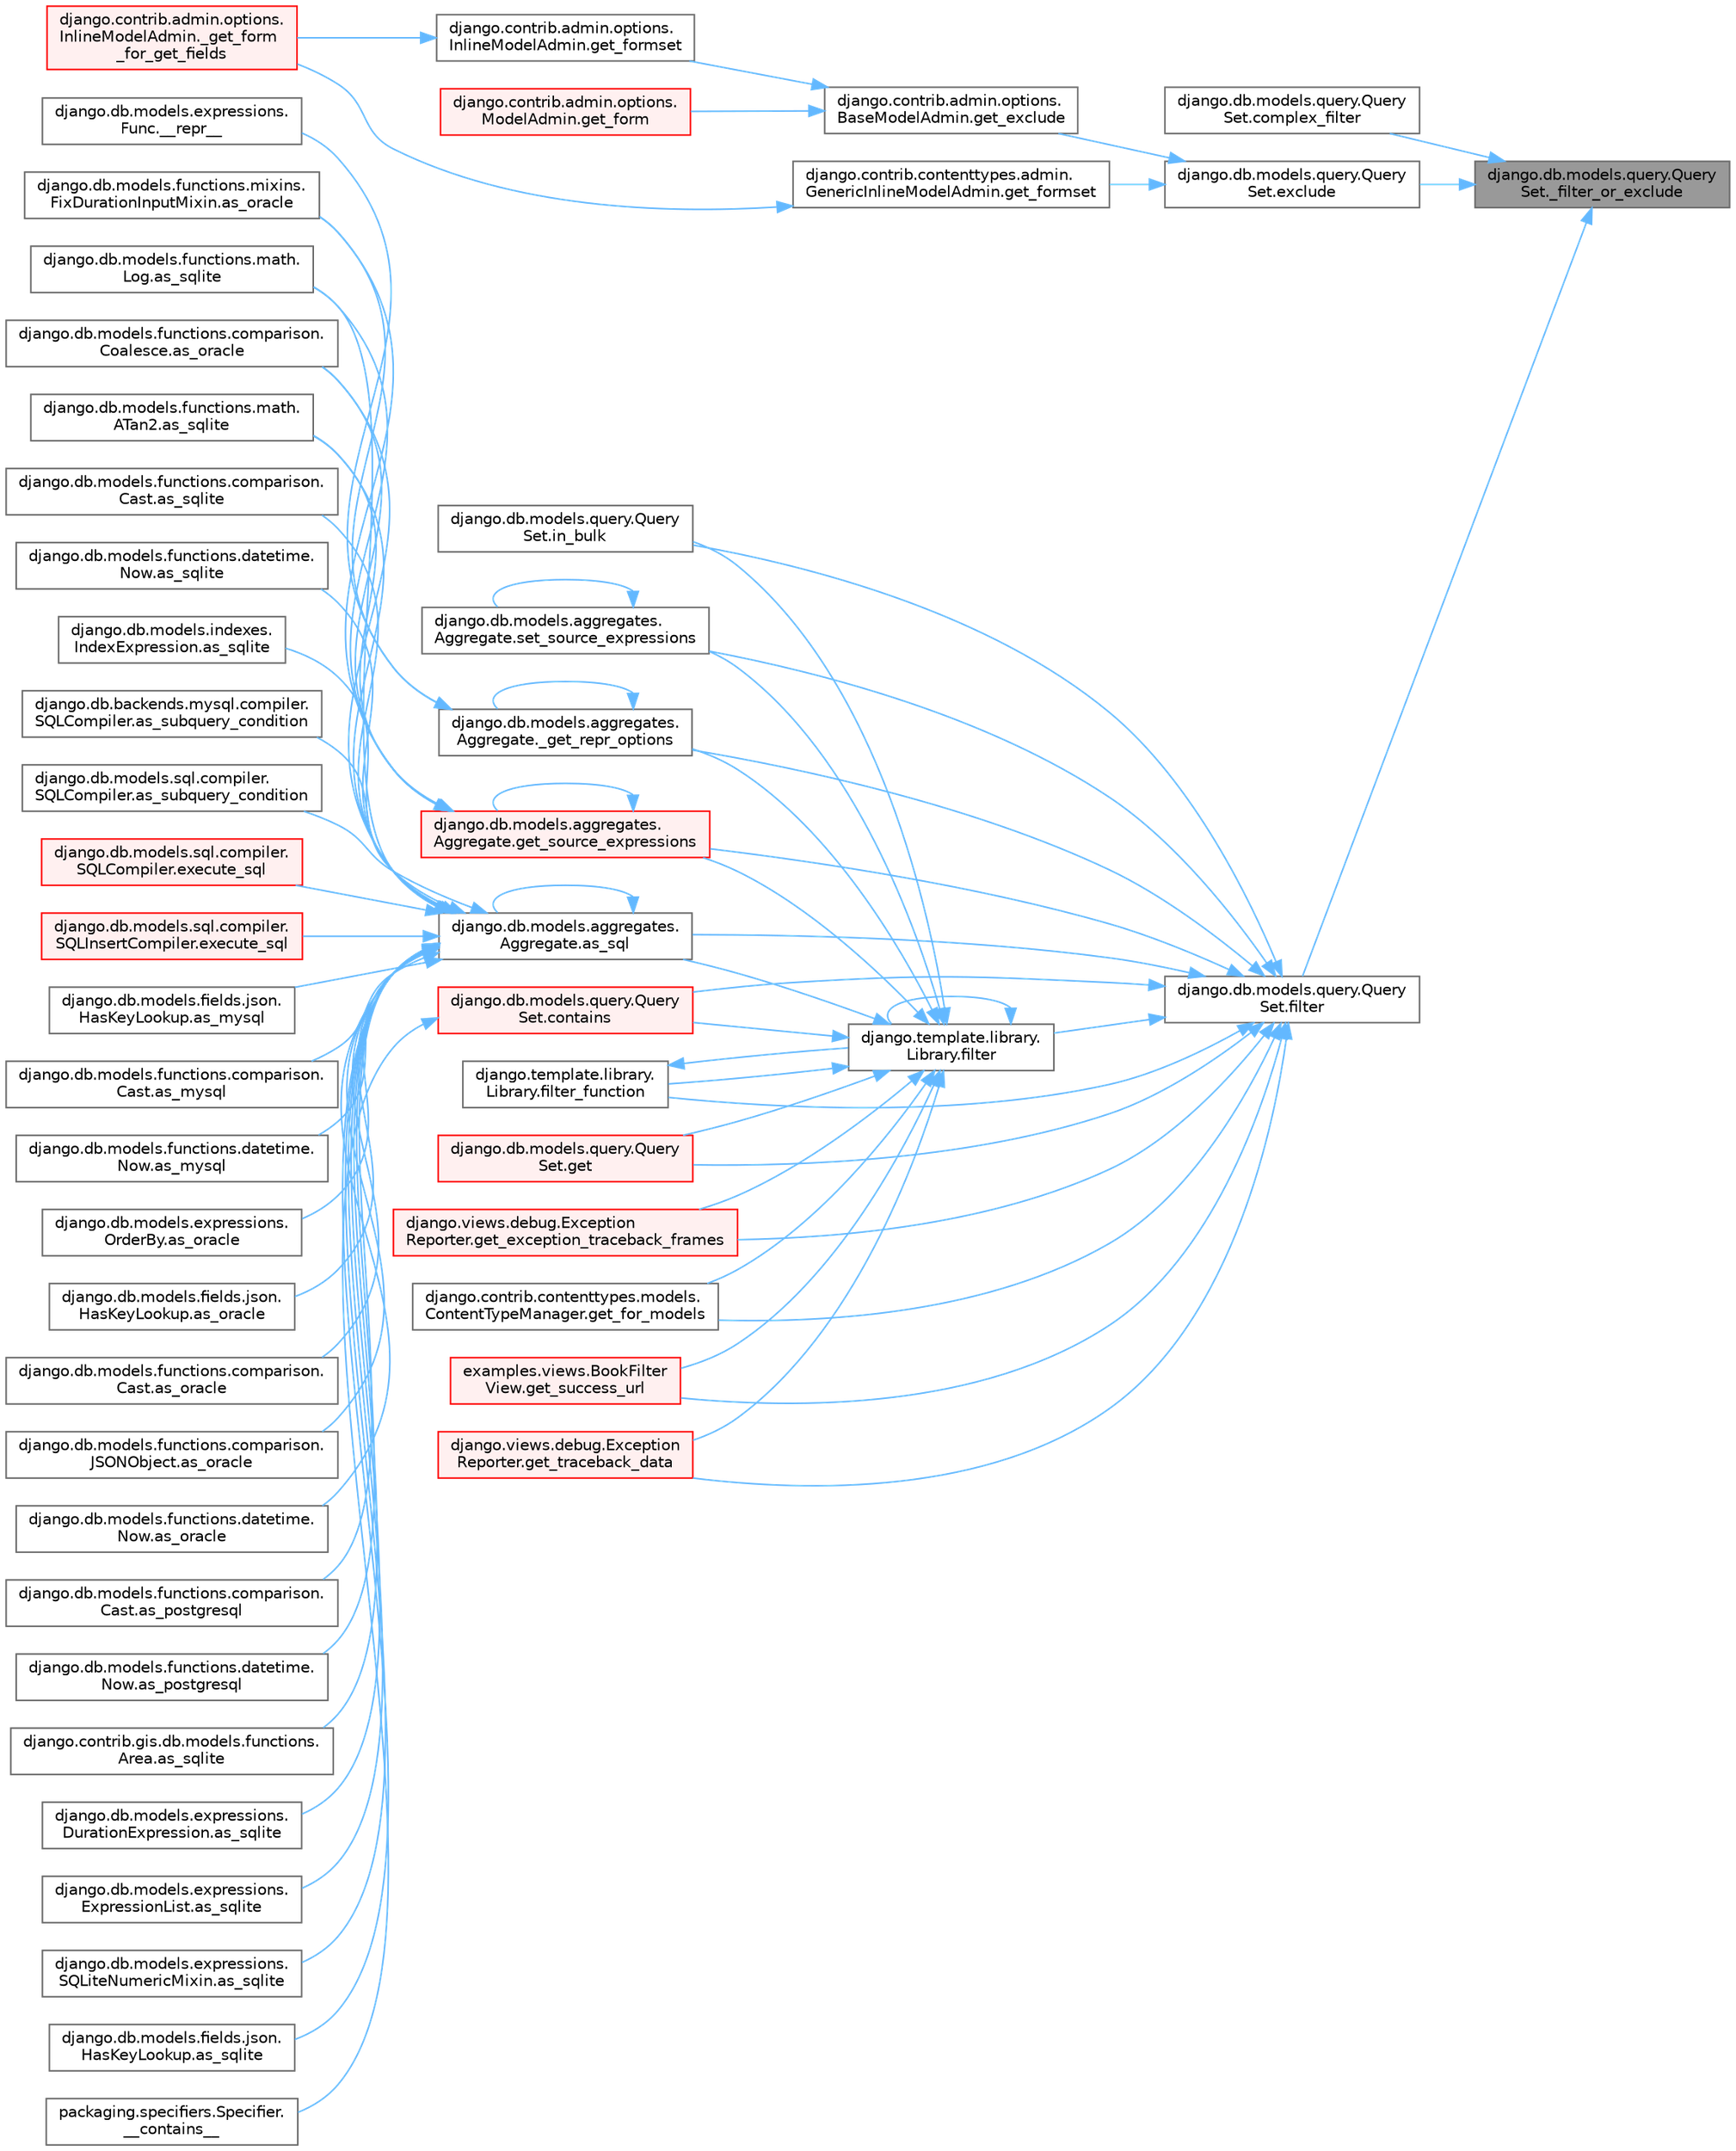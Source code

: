 digraph "django.db.models.query.QuerySet._filter_or_exclude"
{
 // LATEX_PDF_SIZE
  bgcolor="transparent";
  edge [fontname=Helvetica,fontsize=10,labelfontname=Helvetica,labelfontsize=10];
  node [fontname=Helvetica,fontsize=10,shape=box,height=0.2,width=0.4];
  rankdir="RL";
  Node1 [id="Node000001",label="django.db.models.query.Query\lSet._filter_or_exclude",height=0.2,width=0.4,color="gray40", fillcolor="grey60", style="filled", fontcolor="black",tooltip=" "];
  Node1 -> Node2 [id="edge1_Node000001_Node000002",dir="back",color="steelblue1",style="solid",tooltip=" "];
  Node2 [id="Node000002",label="django.db.models.query.Query\lSet.complex_filter",height=0.2,width=0.4,color="grey40", fillcolor="white", style="filled",URL="$classdjango_1_1db_1_1models_1_1query_1_1_query_set.html#a131609a0e00905cd06aff1c46b4fe547",tooltip=" "];
  Node1 -> Node3 [id="edge2_Node000001_Node000003",dir="back",color="steelblue1",style="solid",tooltip=" "];
  Node3 [id="Node000003",label="django.db.models.query.Query\lSet.exclude",height=0.2,width=0.4,color="grey40", fillcolor="white", style="filled",URL="$classdjango_1_1db_1_1models_1_1query_1_1_query_set.html#ac56369b510c6880e0ff5bccd3789b76d",tooltip=" "];
  Node3 -> Node4 [id="edge3_Node000003_Node000004",dir="back",color="steelblue1",style="solid",tooltip=" "];
  Node4 [id="Node000004",label="django.contrib.admin.options.\lBaseModelAdmin.get_exclude",height=0.2,width=0.4,color="grey40", fillcolor="white", style="filled",URL="$classdjango_1_1contrib_1_1admin_1_1options_1_1_base_model_admin.html#a6c5f68d5829a50c98bd7d0ec262126cd",tooltip=" "];
  Node4 -> Node5 [id="edge4_Node000004_Node000005",dir="back",color="steelblue1",style="solid",tooltip=" "];
  Node5 [id="Node000005",label="django.contrib.admin.options.\lModelAdmin.get_form",height=0.2,width=0.4,color="red", fillcolor="#FFF0F0", style="filled",URL="$classdjango_1_1contrib_1_1admin_1_1options_1_1_model_admin.html#a57f87fb2bbbe6d71b86dee23eff86522",tooltip=" "];
  Node4 -> Node13 [id="edge5_Node000004_Node000013",dir="back",color="steelblue1",style="solid",tooltip=" "];
  Node13 [id="Node000013",label="django.contrib.admin.options.\lInlineModelAdmin.get_formset",height=0.2,width=0.4,color="grey40", fillcolor="white", style="filled",URL="$classdjango_1_1contrib_1_1admin_1_1options_1_1_inline_model_admin.html#a391c560136f82cf615f7b8b449ddc9cc",tooltip=" "];
  Node13 -> Node14 [id="edge6_Node000013_Node000014",dir="back",color="steelblue1",style="solid",tooltip=" "];
  Node14 [id="Node000014",label="django.contrib.admin.options.\lInlineModelAdmin._get_form\l_for_get_fields",height=0.2,width=0.4,color="red", fillcolor="#FFF0F0", style="filled",URL="$classdjango_1_1contrib_1_1admin_1_1options_1_1_inline_model_admin.html#a5d25291382a2475075ca69eb48c962d3",tooltip=" "];
  Node3 -> Node15 [id="edge7_Node000003_Node000015",dir="back",color="steelblue1",style="solid",tooltip=" "];
  Node15 [id="Node000015",label="django.contrib.contenttypes.admin.\lGenericInlineModelAdmin.get_formset",height=0.2,width=0.4,color="grey40", fillcolor="white", style="filled",URL="$classdjango_1_1contrib_1_1contenttypes_1_1admin_1_1_generic_inline_model_admin.html#a5a66cc2688b838a4e851627f20e34949",tooltip=" "];
  Node15 -> Node14 [id="edge8_Node000015_Node000014",dir="back",color="steelblue1",style="solid",tooltip=" "];
  Node1 -> Node3182 [id="edge9_Node000001_Node003182",dir="back",color="steelblue1",style="solid",tooltip=" "];
  Node3182 [id="Node003182",label="django.db.models.query.Query\lSet.filter",height=0.2,width=0.4,color="grey40", fillcolor="white", style="filled",URL="$classdjango_1_1db_1_1models_1_1query_1_1_query_set.html#a9c23f79ac5a5310d628b025b5ab7b7c5",tooltip=" "];
  Node3182 -> Node2594 [id="edge10_Node003182_Node002594",dir="back",color="steelblue1",style="solid",tooltip=" "];
  Node2594 [id="Node002594",label="django.db.models.aggregates.\lAggregate._get_repr_options",height=0.2,width=0.4,color="grey40", fillcolor="white", style="filled",URL="$classdjango_1_1db_1_1models_1_1aggregates_1_1_aggregate.html#a9256cb09b47d2922447ef2d7e78a9cc7",tooltip=" "];
  Node2594 -> Node2595 [id="edge11_Node002594_Node002595",dir="back",color="steelblue1",style="solid",tooltip=" "];
  Node2595 [id="Node002595",label="django.db.models.expressions.\lFunc.__repr__",height=0.2,width=0.4,color="grey40", fillcolor="white", style="filled",URL="$classdjango_1_1db_1_1models_1_1expressions_1_1_func.html#ad1ef3800339ee0fc7cb10de00f83dc79",tooltip=" "];
  Node2594 -> Node2594 [id="edge12_Node002594_Node002594",dir="back",color="steelblue1",style="solid",tooltip=" "];
  Node2594 -> Node941 [id="edge13_Node002594_Node000941",dir="back",color="steelblue1",style="solid",tooltip=" "];
  Node941 [id="Node000941",label="django.db.models.functions.mixins.\lFixDurationInputMixin.as_oracle",height=0.2,width=0.4,color="grey40", fillcolor="white", style="filled",URL="$classdjango_1_1db_1_1models_1_1functions_1_1mixins_1_1_fix_duration_input_mixin.html#a2e5d6957724a89d03541cc897b6e6e53",tooltip=" "];
  Node3182 -> Node361 [id="edge14_Node003182_Node000361",dir="back",color="steelblue1",style="solid",tooltip=" "];
  Node361 [id="Node000361",label="django.db.models.aggregates.\lAggregate.as_sql",height=0.2,width=0.4,color="grey40", fillcolor="white", style="filled",URL="$classdjango_1_1db_1_1models_1_1aggregates_1_1_aggregate.html#aeb213202f480fabf5956d513efab08d6",tooltip=" "];
  Node361 -> Node335 [id="edge15_Node000361_Node000335",dir="back",color="steelblue1",style="solid",tooltip=" "];
  Node335 [id="Node000335",label="django.db.models.fields.json.\lHasKeyLookup.as_mysql",height=0.2,width=0.4,color="grey40", fillcolor="white", style="filled",URL="$classdjango_1_1db_1_1models_1_1fields_1_1json_1_1_has_key_lookup.html#a10f67427287f2c0ea32513ca6f481e96",tooltip=" "];
  Node361 -> Node336 [id="edge16_Node000361_Node000336",dir="back",color="steelblue1",style="solid",tooltip=" "];
  Node336 [id="Node000336",label="django.db.models.functions.comparison.\lCast.as_mysql",height=0.2,width=0.4,color="grey40", fillcolor="white", style="filled",URL="$classdjango_1_1db_1_1models_1_1functions_1_1comparison_1_1_cast.html#a447737891e955909c6a381529a67a84e",tooltip=" "];
  Node361 -> Node337 [id="edge17_Node000361_Node000337",dir="back",color="steelblue1",style="solid",tooltip=" "];
  Node337 [id="Node000337",label="django.db.models.functions.datetime.\lNow.as_mysql",height=0.2,width=0.4,color="grey40", fillcolor="white", style="filled",URL="$classdjango_1_1db_1_1models_1_1functions_1_1datetime_1_1_now.html#a070a9334fb198086c0c4e96e9725d92b",tooltip=" "];
  Node361 -> Node327 [id="edge18_Node000361_Node000327",dir="back",color="steelblue1",style="solid",tooltip=" "];
  Node327 [id="Node000327",label="django.db.models.expressions.\lOrderBy.as_oracle",height=0.2,width=0.4,color="grey40", fillcolor="white", style="filled",URL="$classdjango_1_1db_1_1models_1_1expressions_1_1_order_by.html#af9b6ede9b0df85d6bcf54f983b3a8f6a",tooltip=" "];
  Node361 -> Node338 [id="edge19_Node000361_Node000338",dir="back",color="steelblue1",style="solid",tooltip=" "];
  Node338 [id="Node000338",label="django.db.models.fields.json.\lHasKeyLookup.as_oracle",height=0.2,width=0.4,color="grey40", fillcolor="white", style="filled",URL="$classdjango_1_1db_1_1models_1_1fields_1_1json_1_1_has_key_lookup.html#afbb88aa4fb23b3ec3acdc695c2f52398",tooltip=" "];
  Node361 -> Node339 [id="edge20_Node000361_Node000339",dir="back",color="steelblue1",style="solid",tooltip=" "];
  Node339 [id="Node000339",label="django.db.models.functions.comparison.\lCast.as_oracle",height=0.2,width=0.4,color="grey40", fillcolor="white", style="filled",URL="$classdjango_1_1db_1_1models_1_1functions_1_1comparison_1_1_cast.html#ad466cd7ca85dc257d9e2718f41a263ec",tooltip=" "];
  Node361 -> Node328 [id="edge21_Node000361_Node000328",dir="back",color="steelblue1",style="solid",tooltip=" "];
  Node328 [id="Node000328",label="django.db.models.functions.comparison.\lCoalesce.as_oracle",height=0.2,width=0.4,color="grey40", fillcolor="white", style="filled",URL="$classdjango_1_1db_1_1models_1_1functions_1_1comparison_1_1_coalesce.html#a1bbeea180ef3ef4d8ba5d51d33d6ef85",tooltip=" "];
  Node361 -> Node340 [id="edge22_Node000361_Node000340",dir="back",color="steelblue1",style="solid",tooltip=" "];
  Node340 [id="Node000340",label="django.db.models.functions.comparison.\lJSONObject.as_oracle",height=0.2,width=0.4,color="grey40", fillcolor="white", style="filled",URL="$classdjango_1_1db_1_1models_1_1functions_1_1comparison_1_1_j_s_o_n_object.html#a4b4fa1161d27b0a9bbbdd0370e9af364",tooltip=" "];
  Node361 -> Node341 [id="edge23_Node000361_Node000341",dir="back",color="steelblue1",style="solid",tooltip=" "];
  Node341 [id="Node000341",label="django.db.models.functions.datetime.\lNow.as_oracle",height=0.2,width=0.4,color="grey40", fillcolor="white", style="filled",URL="$classdjango_1_1db_1_1models_1_1functions_1_1datetime_1_1_now.html#ad5e1ae918a5c4d39f675f98280440538",tooltip=" "];
  Node361 -> Node342 [id="edge24_Node000361_Node000342",dir="back",color="steelblue1",style="solid",tooltip=" "];
  Node342 [id="Node000342",label="django.db.models.functions.comparison.\lCast.as_postgresql",height=0.2,width=0.4,color="grey40", fillcolor="white", style="filled",URL="$classdjango_1_1db_1_1models_1_1functions_1_1comparison_1_1_cast.html#ae51aa6aa6fe8ca7064d8bca2f8e05188",tooltip=" "];
  Node361 -> Node343 [id="edge25_Node000361_Node000343",dir="back",color="steelblue1",style="solid",tooltip=" "];
  Node343 [id="Node000343",label="django.db.models.functions.datetime.\lNow.as_postgresql",height=0.2,width=0.4,color="grey40", fillcolor="white", style="filled",URL="$classdjango_1_1db_1_1models_1_1functions_1_1datetime_1_1_now.html#af1402a88867fc6d69f3f56f655f37fca",tooltip=" "];
  Node361 -> Node361 [id="edge26_Node000361_Node000361",dir="back",color="steelblue1",style="solid",tooltip=" "];
  Node361 -> Node344 [id="edge27_Node000361_Node000344",dir="back",color="steelblue1",style="solid",tooltip=" "];
  Node344 [id="Node000344",label="django.contrib.gis.db.models.functions.\lArea.as_sqlite",height=0.2,width=0.4,color="grey40", fillcolor="white", style="filled",URL="$classdjango_1_1contrib_1_1gis_1_1db_1_1models_1_1functions_1_1_area.html#ab8bfa3d35d4368e04318069dd28bd2ca",tooltip=" "];
  Node361 -> Node345 [id="edge28_Node000361_Node000345",dir="back",color="steelblue1",style="solid",tooltip=" "];
  Node345 [id="Node000345",label="django.db.models.expressions.\lDurationExpression.as_sqlite",height=0.2,width=0.4,color="grey40", fillcolor="white", style="filled",URL="$classdjango_1_1db_1_1models_1_1expressions_1_1_duration_expression.html#a5f33f70ca03904ce9b2e9824652e9fff",tooltip=" "];
  Node361 -> Node346 [id="edge29_Node000361_Node000346",dir="back",color="steelblue1",style="solid",tooltip=" "];
  Node346 [id="Node000346",label="django.db.models.expressions.\lExpressionList.as_sqlite",height=0.2,width=0.4,color="grey40", fillcolor="white", style="filled",URL="$classdjango_1_1db_1_1models_1_1expressions_1_1_expression_list.html#ae577275a98dec786535830e8d24aa13e",tooltip=" "];
  Node361 -> Node347 [id="edge30_Node000361_Node000347",dir="back",color="steelblue1",style="solid",tooltip=" "];
  Node347 [id="Node000347",label="django.db.models.expressions.\lSQLiteNumericMixin.as_sqlite",height=0.2,width=0.4,color="grey40", fillcolor="white", style="filled",URL="$classdjango_1_1db_1_1models_1_1expressions_1_1_s_q_lite_numeric_mixin.html#a7c649b97074b00e095c4ee2b3bc62482",tooltip=" "];
  Node361 -> Node348 [id="edge31_Node000361_Node000348",dir="back",color="steelblue1",style="solid",tooltip=" "];
  Node348 [id="Node000348",label="django.db.models.fields.json.\lHasKeyLookup.as_sqlite",height=0.2,width=0.4,color="grey40", fillcolor="white", style="filled",URL="$classdjango_1_1db_1_1models_1_1fields_1_1json_1_1_has_key_lookup.html#aaa01efd0fa197e203c40f6f05b000141",tooltip=" "];
  Node361 -> Node349 [id="edge32_Node000361_Node000349",dir="back",color="steelblue1",style="solid",tooltip=" "];
  Node349 [id="Node000349",label="django.db.models.functions.comparison.\lCast.as_sqlite",height=0.2,width=0.4,color="grey40", fillcolor="white", style="filled",URL="$classdjango_1_1db_1_1models_1_1functions_1_1comparison_1_1_cast.html#a1943b51797a168ff6a3ad37005086d8c",tooltip=" "];
  Node361 -> Node350 [id="edge33_Node000361_Node000350",dir="back",color="steelblue1",style="solid",tooltip=" "];
  Node350 [id="Node000350",label="django.db.models.functions.datetime.\lNow.as_sqlite",height=0.2,width=0.4,color="grey40", fillcolor="white", style="filled",URL="$classdjango_1_1db_1_1models_1_1functions_1_1datetime_1_1_now.html#a5525700866738572645141dd6f2ef41c",tooltip=" "];
  Node361 -> Node351 [id="edge34_Node000361_Node000351",dir="back",color="steelblue1",style="solid",tooltip=" "];
  Node351 [id="Node000351",label="django.db.models.functions.math.\lATan2.as_sqlite",height=0.2,width=0.4,color="grey40", fillcolor="white", style="filled",URL="$classdjango_1_1db_1_1models_1_1functions_1_1math_1_1_a_tan2.html#ac343d11000341dfc431de19f416ea4b6",tooltip=" "];
  Node361 -> Node352 [id="edge35_Node000361_Node000352",dir="back",color="steelblue1",style="solid",tooltip=" "];
  Node352 [id="Node000352",label="django.db.models.functions.math.\lLog.as_sqlite",height=0.2,width=0.4,color="grey40", fillcolor="white", style="filled",URL="$classdjango_1_1db_1_1models_1_1functions_1_1math_1_1_log.html#afcc146563033738d87dd1dc17d005111",tooltip=" "];
  Node361 -> Node353 [id="edge36_Node000361_Node000353",dir="back",color="steelblue1",style="solid",tooltip=" "];
  Node353 [id="Node000353",label="django.db.models.indexes.\lIndexExpression.as_sqlite",height=0.2,width=0.4,color="grey40", fillcolor="white", style="filled",URL="$classdjango_1_1db_1_1models_1_1indexes_1_1_index_expression.html#af6e5b161cb97d0b8bce944455e8e0d53",tooltip=" "];
  Node361 -> Node354 [id="edge37_Node000361_Node000354",dir="back",color="steelblue1",style="solid",tooltip=" "];
  Node354 [id="Node000354",label="django.db.backends.mysql.compiler.\lSQLCompiler.as_subquery_condition",height=0.2,width=0.4,color="grey40", fillcolor="white", style="filled",URL="$classdjango_1_1db_1_1backends_1_1mysql_1_1compiler_1_1_s_q_l_compiler.html#ab79da4712a24ed75ce13002a54fe8d46",tooltip=" "];
  Node361 -> Node355 [id="edge38_Node000361_Node000355",dir="back",color="steelblue1",style="solid",tooltip=" "];
  Node355 [id="Node000355",label="django.db.models.sql.compiler.\lSQLCompiler.as_subquery_condition",height=0.2,width=0.4,color="grey40", fillcolor="white", style="filled",URL="$classdjango_1_1db_1_1models_1_1sql_1_1compiler_1_1_s_q_l_compiler.html#a78bdce11e05140ed74db8f5463bedfce",tooltip=" "];
  Node361 -> Node356 [id="edge39_Node000361_Node000356",dir="back",color="steelblue1",style="solid",tooltip=" "];
  Node356 [id="Node000356",label="django.db.models.sql.compiler.\lSQLCompiler.execute_sql",height=0.2,width=0.4,color="red", fillcolor="#FFF0F0", style="filled",URL="$classdjango_1_1db_1_1models_1_1sql_1_1compiler_1_1_s_q_l_compiler.html#a07cbbc7958a72203f8ebe9ba29b9356f",tooltip=" "];
  Node361 -> Node360 [id="edge40_Node000361_Node000360",dir="back",color="steelblue1",style="solid",tooltip=" "];
  Node360 [id="Node000360",label="django.db.models.sql.compiler.\lSQLInsertCompiler.execute_sql",height=0.2,width=0.4,color="red", fillcolor="#FFF0F0", style="filled",URL="$classdjango_1_1db_1_1models_1_1sql_1_1compiler_1_1_s_q_l_insert_compiler.html#a59b977e6c439adafa1c3b0092dd7074f",tooltip=" "];
  Node3182 -> Node2596 [id="edge41_Node003182_Node002596",dir="back",color="steelblue1",style="solid",tooltip=" "];
  Node2596 [id="Node002596",label="django.db.models.query.Query\lSet.contains",height=0.2,width=0.4,color="red", fillcolor="#FFF0F0", style="filled",URL="$classdjango_1_1db_1_1models_1_1query_1_1_query_set.html#a242e569a4bce6723adc3e71fdc69b70f",tooltip=" "];
  Node2596 -> Node2597 [id="edge42_Node002596_Node002597",dir="back",color="steelblue1",style="solid",tooltip=" "];
  Node2597 [id="Node002597",label="packaging.specifiers.Specifier.\l__contains__",height=0.2,width=0.4,color="grey40", fillcolor="white", style="filled",URL="$classpackaging_1_1specifiers_1_1_specifier.html#adc6d0f14bb1eff89499eea42047f3ba1",tooltip=" "];
  Node3182 -> Node2606 [id="edge43_Node003182_Node002606",dir="back",color="steelblue1",style="solid",tooltip=" "];
  Node2606 [id="Node002606",label="django.template.library.\lLibrary.filter",height=0.2,width=0.4,color="grey40", fillcolor="white", style="filled",URL="$classdjango_1_1template_1_1library_1_1_library.html#ac67bb1211ffc0354d5bf33029a58aa43",tooltip=" "];
  Node2606 -> Node2594 [id="edge44_Node002606_Node002594",dir="back",color="steelblue1",style="solid",tooltip=" "];
  Node2606 -> Node361 [id="edge45_Node002606_Node000361",dir="back",color="steelblue1",style="solid",tooltip=" "];
  Node2606 -> Node2596 [id="edge46_Node002606_Node002596",dir="back",color="steelblue1",style="solid",tooltip=" "];
  Node2606 -> Node2606 [id="edge47_Node002606_Node002606",dir="back",color="steelblue1",style="solid",tooltip=" "];
  Node2606 -> Node2607 [id="edge48_Node002606_Node002607",dir="back",color="steelblue1",style="solid",tooltip=" "];
  Node2607 [id="Node002607",label="django.template.library.\lLibrary.filter_function",height=0.2,width=0.4,color="grey40", fillcolor="white", style="filled",URL="$classdjango_1_1template_1_1library_1_1_library.html#ac31ca4b9799430f0623aea9d177a04dc",tooltip=" "];
  Node2607 -> Node2606 [id="edge49_Node002607_Node002606",dir="back",color="steelblue1",style="solid",tooltip=" "];
  Node2606 -> Node2608 [id="edge50_Node002606_Node002608",dir="back",color="steelblue1",style="solid",tooltip=" "];
  Node2608 [id="Node002608",label="django.db.models.query.Query\lSet.get",height=0.2,width=0.4,color="red", fillcolor="#FFF0F0", style="filled",URL="$classdjango_1_1db_1_1models_1_1query_1_1_query_set.html#afe9afa909843984d4fa4c2555f0f1310",tooltip=" "];
  Node2606 -> Node2609 [id="edge51_Node002606_Node002609",dir="back",color="steelblue1",style="solid",tooltip=" "];
  Node2609 [id="Node002609",label="django.views.debug.Exception\lReporter.get_exception_traceback_frames",height=0.2,width=0.4,color="red", fillcolor="#FFF0F0", style="filled",URL="$classdjango_1_1views_1_1debug_1_1_exception_reporter.html#a326b08b3941038a5504f8e0a846bae68",tooltip=" "];
  Node2606 -> Node696 [id="edge52_Node002606_Node000696",dir="back",color="steelblue1",style="solid",tooltip=" "];
  Node696 [id="Node000696",label="django.contrib.contenttypes.models.\lContentTypeManager.get_for_models",height=0.2,width=0.4,color="grey40", fillcolor="white", style="filled",URL="$classdjango_1_1contrib_1_1contenttypes_1_1models_1_1_content_type_manager.html#a541a2e215680799739b6f8c1b19ddda4",tooltip=" "];
  Node2606 -> Node2611 [id="edge53_Node002606_Node002611",dir="back",color="steelblue1",style="solid",tooltip=" "];
  Node2611 [id="Node002611",label="django.db.models.aggregates.\lAggregate.get_source_expressions",height=0.2,width=0.4,color="red", fillcolor="#FFF0F0", style="filled",URL="$classdjango_1_1db_1_1models_1_1aggregates_1_1_aggregate.html#a4a47839518c013f780a931e4bcf2d4f1",tooltip=" "];
  Node2611 -> Node328 [id="edge54_Node002611_Node000328",dir="back",color="steelblue1",style="solid",tooltip=" "];
  Node2611 -> Node941 [id="edge55_Node002611_Node000941",dir="back",color="steelblue1",style="solid",tooltip=" "];
  Node2611 -> Node351 [id="edge56_Node002611_Node000351",dir="back",color="steelblue1",style="solid",tooltip=" "];
  Node2611 -> Node352 [id="edge57_Node002611_Node000352",dir="back",color="steelblue1",style="solid",tooltip=" "];
  Node2611 -> Node2611 [id="edge58_Node002611_Node002611",dir="back",color="steelblue1",style="solid",tooltip=" "];
  Node2606 -> Node2613 [id="edge59_Node002606_Node002613",dir="back",color="steelblue1",style="solid",tooltip=" "];
  Node2613 [id="Node002613",label="examples.views.BookFilter\lView.get_success_url",height=0.2,width=0.4,color="red", fillcolor="#FFF0F0", style="filled",URL="$classexamples_1_1views_1_1_book_filter_view.html#aa2850ac24b9acf2933ac3db160ee5a56",tooltip=" "];
  Node2606 -> Node138 [id="edge60_Node002606_Node000138",dir="back",color="steelblue1",style="solid",tooltip=" "];
  Node138 [id="Node000138",label="django.views.debug.Exception\lReporter.get_traceback_data",height=0.2,width=0.4,color="red", fillcolor="#FFF0F0", style="filled",URL="$classdjango_1_1views_1_1debug_1_1_exception_reporter.html#ada9d00ba4c901b186db405e92ebbc211",tooltip=" "];
  Node2606 -> Node2614 [id="edge61_Node002606_Node002614",dir="back",color="steelblue1",style="solid",tooltip=" "];
  Node2614 [id="Node002614",label="django.db.models.query.Query\lSet.in_bulk",height=0.2,width=0.4,color="grey40", fillcolor="white", style="filled",URL="$classdjango_1_1db_1_1models_1_1query_1_1_query_set.html#a5958a37586e4e5a39b6b2f8e3fa65d86",tooltip=" "];
  Node2606 -> Node2615 [id="edge62_Node002606_Node002615",dir="back",color="steelblue1",style="solid",tooltip=" "];
  Node2615 [id="Node002615",label="django.db.models.aggregates.\lAggregate.set_source_expressions",height=0.2,width=0.4,color="grey40", fillcolor="white", style="filled",URL="$classdjango_1_1db_1_1models_1_1aggregates_1_1_aggregate.html#ae123c87f582b2a3de60590013454b69f",tooltip=" "];
  Node2615 -> Node2615 [id="edge63_Node002615_Node002615",dir="back",color="steelblue1",style="solid",tooltip=" "];
  Node3182 -> Node2607 [id="edge64_Node003182_Node002607",dir="back",color="steelblue1",style="solid",tooltip=" "];
  Node3182 -> Node2608 [id="edge65_Node003182_Node002608",dir="back",color="steelblue1",style="solid",tooltip=" "];
  Node3182 -> Node2609 [id="edge66_Node003182_Node002609",dir="back",color="steelblue1",style="solid",tooltip=" "];
  Node3182 -> Node696 [id="edge67_Node003182_Node000696",dir="back",color="steelblue1",style="solid",tooltip=" "];
  Node3182 -> Node2611 [id="edge68_Node003182_Node002611",dir="back",color="steelblue1",style="solid",tooltip=" "];
  Node3182 -> Node2613 [id="edge69_Node003182_Node002613",dir="back",color="steelblue1",style="solid",tooltip=" "];
  Node3182 -> Node138 [id="edge70_Node003182_Node000138",dir="back",color="steelblue1",style="solid",tooltip=" "];
  Node3182 -> Node2614 [id="edge71_Node003182_Node002614",dir="back",color="steelblue1",style="solid",tooltip=" "];
  Node3182 -> Node2615 [id="edge72_Node003182_Node002615",dir="back",color="steelblue1",style="solid",tooltip=" "];
}
